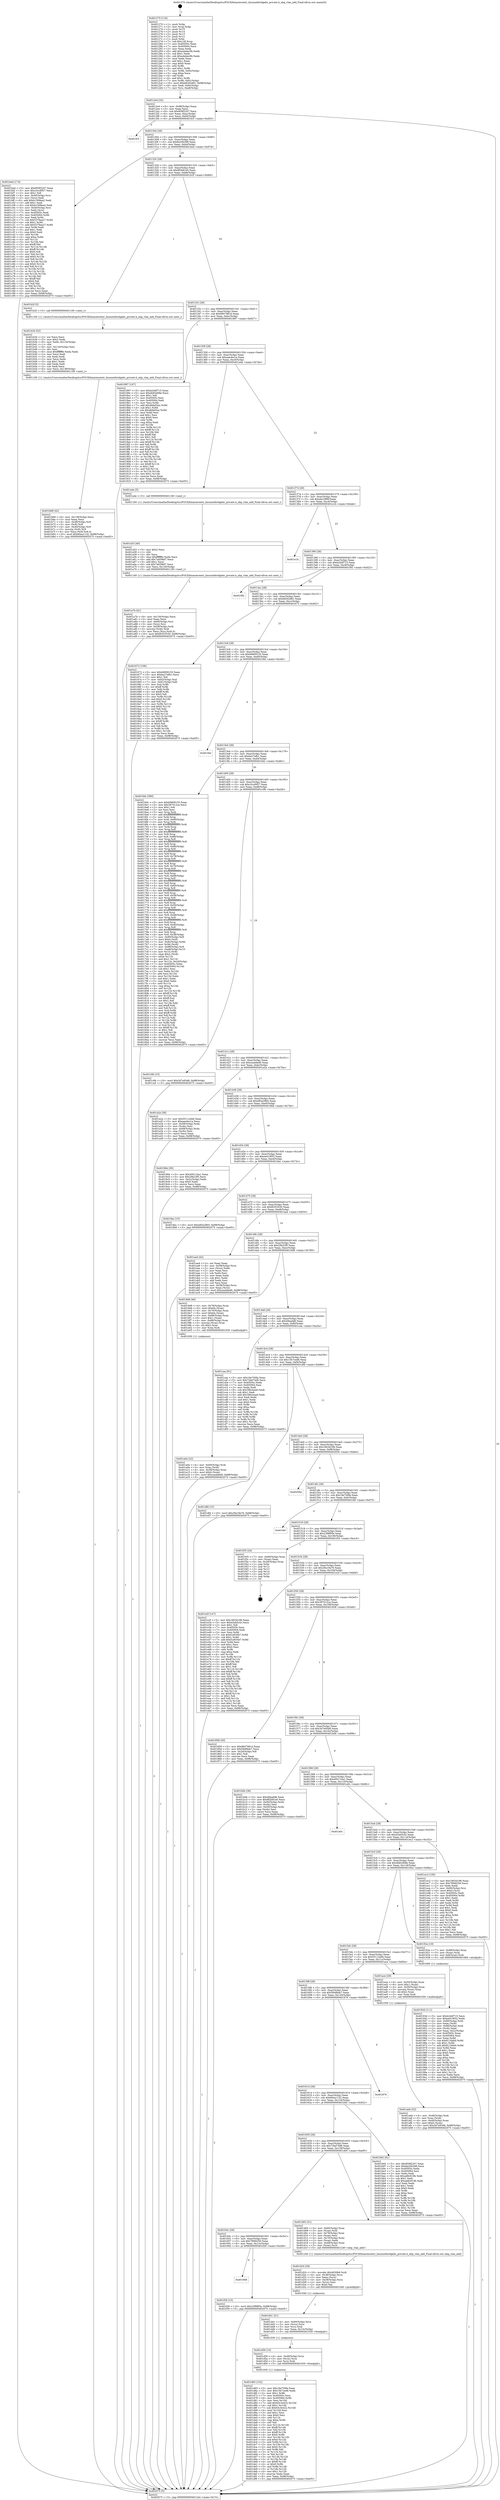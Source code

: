 digraph "0x401270" {
  label = "0x401270 (/mnt/c/Users/mathe/Desktop/tcc/POCII/binaries/extr_linuxnetbridgebr_private.h_nbp_vlan_add_Final-ollvm.out::main(0))"
  labelloc = "t"
  node[shape=record]

  Entry [label="",width=0.3,height=0.3,shape=circle,fillcolor=black,style=filled]
  "0x4012e4" [label="{
     0x4012e4 [32]\l
     | [instrs]\l
     &nbsp;&nbsp;0x4012e4 \<+6\>: mov -0x98(%rbp),%eax\l
     &nbsp;&nbsp;0x4012ea \<+2\>: mov %eax,%ecx\l
     &nbsp;&nbsp;0x4012ec \<+6\>: sub $0x859f2207,%ecx\l
     &nbsp;&nbsp;0x4012f2 \<+6\>: mov %eax,-0xac(%rbp)\l
     &nbsp;&nbsp;0x4012f8 \<+6\>: mov %ecx,-0xb0(%rbp)\l
     &nbsp;&nbsp;0x4012fe \<+6\>: je 0000000000401fc5 \<main+0xd55\>\l
  }"]
  "0x401fc5" [label="{
     0x401fc5\l
  }", style=dashed]
  "0x401304" [label="{
     0x401304 [28]\l
     | [instrs]\l
     &nbsp;&nbsp;0x401304 \<+5\>: jmp 0000000000401309 \<main+0x99\>\l
     &nbsp;&nbsp;0x401309 \<+6\>: mov -0xac(%rbp),%eax\l
     &nbsp;&nbsp;0x40130f \<+5\>: sub $0x8a20b398,%eax\l
     &nbsp;&nbsp;0x401314 \<+6\>: mov %eax,-0xb4(%rbp)\l
     &nbsp;&nbsp;0x40131a \<+6\>: je 0000000000401bed \<main+0x97d\>\l
  }"]
  Exit [label="",width=0.3,height=0.3,shape=circle,fillcolor=black,style=filled,peripheries=2]
  "0x401bed" [label="{
     0x401bed [174]\l
     | [instrs]\l
     &nbsp;&nbsp;0x401bed \<+5\>: mov $0x859f2207,%eax\l
     &nbsp;&nbsp;0x401bf2 \<+5\>: mov $0xc3cc6957,%ecx\l
     &nbsp;&nbsp;0x401bf7 \<+2\>: mov $0x1,%dl\l
     &nbsp;&nbsp;0x401bf9 \<+4\>: mov -0x40(%rbp),%rsi\l
     &nbsp;&nbsp;0x401bfd \<+2\>: mov (%rsi),%edi\l
     &nbsp;&nbsp;0x401bff \<+6\>: add $0xb1568ea2,%edi\l
     &nbsp;&nbsp;0x401c05 \<+3\>: add $0x1,%edi\l
     &nbsp;&nbsp;0x401c08 \<+6\>: sub $0xb1568ea2,%edi\l
     &nbsp;&nbsp;0x401c0e \<+4\>: mov -0x40(%rbp),%rsi\l
     &nbsp;&nbsp;0x401c12 \<+2\>: mov %edi,(%rsi)\l
     &nbsp;&nbsp;0x401c14 \<+7\>: mov 0x40505c,%edi\l
     &nbsp;&nbsp;0x401c1b \<+8\>: mov 0x405064,%r8d\l
     &nbsp;&nbsp;0x401c23 \<+3\>: mov %edi,%r9d\l
     &nbsp;&nbsp;0x401c26 \<+7\>: sub $0x5378aa27,%r9d\l
     &nbsp;&nbsp;0x401c2d \<+4\>: sub $0x1,%r9d\l
     &nbsp;&nbsp;0x401c31 \<+7\>: add $0x5378aa27,%r9d\l
     &nbsp;&nbsp;0x401c38 \<+4\>: imul %r9d,%edi\l
     &nbsp;&nbsp;0x401c3c \<+3\>: and $0x1,%edi\l
     &nbsp;&nbsp;0x401c3f \<+3\>: cmp $0x0,%edi\l
     &nbsp;&nbsp;0x401c42 \<+4\>: sete %r10b\l
     &nbsp;&nbsp;0x401c46 \<+4\>: cmp $0xa,%r8d\l
     &nbsp;&nbsp;0x401c4a \<+4\>: setl %r11b\l
     &nbsp;&nbsp;0x401c4e \<+3\>: mov %r10b,%bl\l
     &nbsp;&nbsp;0x401c51 \<+3\>: xor $0xff,%bl\l
     &nbsp;&nbsp;0x401c54 \<+3\>: mov %r11b,%r14b\l
     &nbsp;&nbsp;0x401c57 \<+4\>: xor $0xff,%r14b\l
     &nbsp;&nbsp;0x401c5b \<+3\>: xor $0x0,%dl\l
     &nbsp;&nbsp;0x401c5e \<+3\>: mov %bl,%r15b\l
     &nbsp;&nbsp;0x401c61 \<+4\>: and $0x0,%r15b\l
     &nbsp;&nbsp;0x401c65 \<+3\>: and %dl,%r10b\l
     &nbsp;&nbsp;0x401c68 \<+3\>: mov %r14b,%r12b\l
     &nbsp;&nbsp;0x401c6b \<+4\>: and $0x0,%r12b\l
     &nbsp;&nbsp;0x401c6f \<+3\>: and %dl,%r11b\l
     &nbsp;&nbsp;0x401c72 \<+3\>: or %r10b,%r15b\l
     &nbsp;&nbsp;0x401c75 \<+3\>: or %r11b,%r12b\l
     &nbsp;&nbsp;0x401c78 \<+3\>: xor %r12b,%r15b\l
     &nbsp;&nbsp;0x401c7b \<+3\>: or %r14b,%bl\l
     &nbsp;&nbsp;0x401c7e \<+3\>: xor $0xff,%bl\l
     &nbsp;&nbsp;0x401c81 \<+3\>: or $0x0,%dl\l
     &nbsp;&nbsp;0x401c84 \<+2\>: and %dl,%bl\l
     &nbsp;&nbsp;0x401c86 \<+3\>: or %bl,%r15b\l
     &nbsp;&nbsp;0x401c89 \<+4\>: test $0x1,%r15b\l
     &nbsp;&nbsp;0x401c8d \<+3\>: cmovne %ecx,%eax\l
     &nbsp;&nbsp;0x401c90 \<+6\>: mov %eax,-0x98(%rbp)\l
     &nbsp;&nbsp;0x401c96 \<+5\>: jmp 0000000000402075 \<main+0xe05\>\l
  }"]
  "0x401320" [label="{
     0x401320 [28]\l
     | [instrs]\l
     &nbsp;&nbsp;0x401320 \<+5\>: jmp 0000000000401325 \<main+0xb5\>\l
     &nbsp;&nbsp;0x401325 \<+6\>: mov -0xac(%rbp),%eax\l
     &nbsp;&nbsp;0x40132b \<+5\>: sub $0x8f2b81e0,%eax\l
     &nbsp;&nbsp;0x401330 \<+6\>: mov %eax,-0xb8(%rbp)\l
     &nbsp;&nbsp;0x401336 \<+6\>: je 0000000000401b2f \<main+0x8bf\>\l
  }"]
  "0x401668" [label="{
     0x401668\l
  }", style=dashed]
  "0x401b2f" [label="{
     0x401b2f [5]\l
     | [instrs]\l
     &nbsp;&nbsp;0x401b2f \<+5\>: call 0000000000401160 \<next_i\>\l
     | [calls]\l
     &nbsp;&nbsp;0x401160 \{1\} (/mnt/c/Users/mathe/Desktop/tcc/POCII/binaries/extr_linuxnetbridgebr_private.h_nbp_vlan_add_Final-ollvm.out::next_i)\l
  }"]
  "0x40133c" [label="{
     0x40133c [28]\l
     | [instrs]\l
     &nbsp;&nbsp;0x40133c \<+5\>: jmp 0000000000401341 \<main+0xd1\>\l
     &nbsp;&nbsp;0x401341 \<+6\>: mov -0xac(%rbp),%eax\l
     &nbsp;&nbsp;0x401347 \<+5\>: sub $0x9847981d,%eax\l
     &nbsp;&nbsp;0x40134c \<+6\>: mov %eax,-0xbc(%rbp)\l
     &nbsp;&nbsp;0x401352 \<+6\>: je 0000000000401897 \<main+0x627\>\l
  }"]
  "0x401f26" [label="{
     0x401f26 [15]\l
     | [instrs]\l
     &nbsp;&nbsp;0x401f26 \<+10\>: movl $0x23f9f95e,-0x98(%rbp)\l
     &nbsp;&nbsp;0x401f30 \<+5\>: jmp 0000000000402075 \<main+0xe05\>\l
  }"]
  "0x401897" [label="{
     0x401897 [147]\l
     | [instrs]\l
     &nbsp;&nbsp;0x401897 \<+5\>: mov $0xb2d4f715,%eax\l
     &nbsp;&nbsp;0x40189c \<+5\>: mov $0x4b82d08e,%ecx\l
     &nbsp;&nbsp;0x4018a1 \<+2\>: mov $0x1,%dl\l
     &nbsp;&nbsp;0x4018a3 \<+7\>: mov 0x40505c,%esi\l
     &nbsp;&nbsp;0x4018aa \<+7\>: mov 0x405064,%edi\l
     &nbsp;&nbsp;0x4018b1 \<+3\>: mov %esi,%r8d\l
     &nbsp;&nbsp;0x4018b4 \<+7\>: add $0x4bfa03ac,%r8d\l
     &nbsp;&nbsp;0x4018bb \<+4\>: sub $0x1,%r8d\l
     &nbsp;&nbsp;0x4018bf \<+7\>: sub $0x4bfa03ac,%r8d\l
     &nbsp;&nbsp;0x4018c6 \<+4\>: imul %r8d,%esi\l
     &nbsp;&nbsp;0x4018ca \<+3\>: and $0x1,%esi\l
     &nbsp;&nbsp;0x4018cd \<+3\>: cmp $0x0,%esi\l
     &nbsp;&nbsp;0x4018d0 \<+4\>: sete %r9b\l
     &nbsp;&nbsp;0x4018d4 \<+3\>: cmp $0xa,%edi\l
     &nbsp;&nbsp;0x4018d7 \<+4\>: setl %r10b\l
     &nbsp;&nbsp;0x4018db \<+3\>: mov %r9b,%r11b\l
     &nbsp;&nbsp;0x4018de \<+4\>: xor $0xff,%r11b\l
     &nbsp;&nbsp;0x4018e2 \<+3\>: mov %r10b,%bl\l
     &nbsp;&nbsp;0x4018e5 \<+3\>: xor $0xff,%bl\l
     &nbsp;&nbsp;0x4018e8 \<+3\>: xor $0x1,%dl\l
     &nbsp;&nbsp;0x4018eb \<+3\>: mov %r11b,%r14b\l
     &nbsp;&nbsp;0x4018ee \<+4\>: and $0xff,%r14b\l
     &nbsp;&nbsp;0x4018f2 \<+3\>: and %dl,%r9b\l
     &nbsp;&nbsp;0x4018f5 \<+3\>: mov %bl,%r15b\l
     &nbsp;&nbsp;0x4018f8 \<+4\>: and $0xff,%r15b\l
     &nbsp;&nbsp;0x4018fc \<+3\>: and %dl,%r10b\l
     &nbsp;&nbsp;0x4018ff \<+3\>: or %r9b,%r14b\l
     &nbsp;&nbsp;0x401902 \<+3\>: or %r10b,%r15b\l
     &nbsp;&nbsp;0x401905 \<+3\>: xor %r15b,%r14b\l
     &nbsp;&nbsp;0x401908 \<+3\>: or %bl,%r11b\l
     &nbsp;&nbsp;0x40190b \<+4\>: xor $0xff,%r11b\l
     &nbsp;&nbsp;0x40190f \<+3\>: or $0x1,%dl\l
     &nbsp;&nbsp;0x401912 \<+3\>: and %dl,%r11b\l
     &nbsp;&nbsp;0x401915 \<+3\>: or %r11b,%r14b\l
     &nbsp;&nbsp;0x401918 \<+4\>: test $0x1,%r14b\l
     &nbsp;&nbsp;0x40191c \<+3\>: cmovne %ecx,%eax\l
     &nbsp;&nbsp;0x40191f \<+6\>: mov %eax,-0x98(%rbp)\l
     &nbsp;&nbsp;0x401925 \<+5\>: jmp 0000000000402075 \<main+0xe05\>\l
  }"]
  "0x401358" [label="{
     0x401358 [28]\l
     | [instrs]\l
     &nbsp;&nbsp;0x401358 \<+5\>: jmp 000000000040135d \<main+0xed\>\l
     &nbsp;&nbsp;0x40135d \<+6\>: mov -0xac(%rbp),%eax\l
     &nbsp;&nbsp;0x401363 \<+5\>: sub $0xaae4ec1a,%eax\l
     &nbsp;&nbsp;0x401368 \<+6\>: mov %eax,-0xc0(%rbp)\l
     &nbsp;&nbsp;0x40136e \<+6\>: je 0000000000401a4e \<main+0x7de\>\l
  }"]
  "0x401d65" [label="{
     0x401d65 [152]\l
     | [instrs]\l
     &nbsp;&nbsp;0x401d65 \<+5\>: mov $0x19e700fa,%eax\l
     &nbsp;&nbsp;0x401d6a \<+5\>: mov $0x15b7ced6,%edx\l
     &nbsp;&nbsp;0x401d6f \<+3\>: mov $0x1,%r8b\l
     &nbsp;&nbsp;0x401d72 \<+7\>: mov 0x40505c,%esi\l
     &nbsp;&nbsp;0x401d79 \<+8\>: mov 0x405064,%r9d\l
     &nbsp;&nbsp;0x401d81 \<+3\>: mov %esi,%r10d\l
     &nbsp;&nbsp;0x401d84 \<+7\>: add $0x63c3e422,%r10d\l
     &nbsp;&nbsp;0x401d8b \<+4\>: sub $0x1,%r10d\l
     &nbsp;&nbsp;0x401d8f \<+7\>: sub $0x63c3e422,%r10d\l
     &nbsp;&nbsp;0x401d96 \<+4\>: imul %r10d,%esi\l
     &nbsp;&nbsp;0x401d9a \<+3\>: and $0x1,%esi\l
     &nbsp;&nbsp;0x401d9d \<+3\>: cmp $0x0,%esi\l
     &nbsp;&nbsp;0x401da0 \<+4\>: sete %r11b\l
     &nbsp;&nbsp;0x401da4 \<+4\>: cmp $0xa,%r9d\l
     &nbsp;&nbsp;0x401da8 \<+3\>: setl %bl\l
     &nbsp;&nbsp;0x401dab \<+3\>: mov %r11b,%r14b\l
     &nbsp;&nbsp;0x401dae \<+4\>: xor $0xff,%r14b\l
     &nbsp;&nbsp;0x401db2 \<+3\>: mov %bl,%r15b\l
     &nbsp;&nbsp;0x401db5 \<+4\>: xor $0xff,%r15b\l
     &nbsp;&nbsp;0x401db9 \<+4\>: xor $0x0,%r8b\l
     &nbsp;&nbsp;0x401dbd \<+3\>: mov %r14b,%r12b\l
     &nbsp;&nbsp;0x401dc0 \<+4\>: and $0x0,%r12b\l
     &nbsp;&nbsp;0x401dc4 \<+3\>: and %r8b,%r11b\l
     &nbsp;&nbsp;0x401dc7 \<+3\>: mov %r15b,%r13b\l
     &nbsp;&nbsp;0x401dca \<+4\>: and $0x0,%r13b\l
     &nbsp;&nbsp;0x401dce \<+3\>: and %r8b,%bl\l
     &nbsp;&nbsp;0x401dd1 \<+3\>: or %r11b,%r12b\l
     &nbsp;&nbsp;0x401dd4 \<+3\>: or %bl,%r13b\l
     &nbsp;&nbsp;0x401dd7 \<+3\>: xor %r13b,%r12b\l
     &nbsp;&nbsp;0x401dda \<+3\>: or %r15b,%r14b\l
     &nbsp;&nbsp;0x401ddd \<+4\>: xor $0xff,%r14b\l
     &nbsp;&nbsp;0x401de1 \<+4\>: or $0x0,%r8b\l
     &nbsp;&nbsp;0x401de5 \<+3\>: and %r8b,%r14b\l
     &nbsp;&nbsp;0x401de8 \<+3\>: or %r14b,%r12b\l
     &nbsp;&nbsp;0x401deb \<+4\>: test $0x1,%r12b\l
     &nbsp;&nbsp;0x401def \<+3\>: cmovne %edx,%eax\l
     &nbsp;&nbsp;0x401df2 \<+6\>: mov %eax,-0x98(%rbp)\l
     &nbsp;&nbsp;0x401df8 \<+5\>: jmp 0000000000402075 \<main+0xe05\>\l
  }"]
  "0x401a4e" [label="{
     0x401a4e [5]\l
     | [instrs]\l
     &nbsp;&nbsp;0x401a4e \<+5\>: call 0000000000401160 \<next_i\>\l
     | [calls]\l
     &nbsp;&nbsp;0x401160 \{1\} (/mnt/c/Users/mathe/Desktop/tcc/POCII/binaries/extr_linuxnetbridgebr_private.h_nbp_vlan_add_Final-ollvm.out::next_i)\l
  }"]
  "0x401374" [label="{
     0x401374 [28]\l
     | [instrs]\l
     &nbsp;&nbsp;0x401374 \<+5\>: jmp 0000000000401379 \<main+0x109\>\l
     &nbsp;&nbsp;0x401379 \<+6\>: mov -0xac(%rbp),%eax\l
     &nbsp;&nbsp;0x40137f \<+5\>: sub $0xabc29f6f,%eax\l
     &nbsp;&nbsp;0x401384 \<+6\>: mov %eax,-0xc4(%rbp)\l
     &nbsp;&nbsp;0x40138a \<+6\>: je 0000000000401e1b \<main+0xbab\>\l
  }"]
  "0x401d56" [label="{
     0x401d56 [15]\l
     | [instrs]\l
     &nbsp;&nbsp;0x401d56 \<+4\>: mov -0x48(%rbp),%rcx\l
     &nbsp;&nbsp;0x401d5a \<+3\>: mov (%rcx),%rcx\l
     &nbsp;&nbsp;0x401d5d \<+3\>: mov %rcx,%rdi\l
     &nbsp;&nbsp;0x401d60 \<+5\>: call 0000000000401030 \<free@plt\>\l
     | [calls]\l
     &nbsp;&nbsp;0x401030 \{1\} (unknown)\l
  }"]
  "0x401e1b" [label="{
     0x401e1b\l
  }", style=dashed]
  "0x401390" [label="{
     0x401390 [28]\l
     | [instrs]\l
     &nbsp;&nbsp;0x401390 \<+5\>: jmp 0000000000401395 \<main+0x125\>\l
     &nbsp;&nbsp;0x401395 \<+6\>: mov -0xac(%rbp),%eax\l
     &nbsp;&nbsp;0x40139b \<+5\>: sub $0xb2d4f715,%eax\l
     &nbsp;&nbsp;0x4013a0 \<+6\>: mov %eax,-0xc8(%rbp)\l
     &nbsp;&nbsp;0x4013a6 \<+6\>: je 0000000000401f92 \<main+0xd22\>\l
  }"]
  "0x401d41" [label="{
     0x401d41 [21]\l
     | [instrs]\l
     &nbsp;&nbsp;0x401d41 \<+4\>: mov -0x60(%rbp),%rcx\l
     &nbsp;&nbsp;0x401d45 \<+3\>: mov (%rcx),%rcx\l
     &nbsp;&nbsp;0x401d48 \<+3\>: mov %rcx,%rdi\l
     &nbsp;&nbsp;0x401d4b \<+6\>: mov %eax,-0x13c(%rbp)\l
     &nbsp;&nbsp;0x401d51 \<+5\>: call 0000000000401030 \<free@plt\>\l
     | [calls]\l
     &nbsp;&nbsp;0x401030 \{1\} (unknown)\l
  }"]
  "0x401f92" [label="{
     0x401f92\l
  }", style=dashed]
  "0x4013ac" [label="{
     0x4013ac [28]\l
     | [instrs]\l
     &nbsp;&nbsp;0x4013ac \<+5\>: jmp 00000000004013b1 \<main+0x141\>\l
     &nbsp;&nbsp;0x4013b1 \<+6\>: mov -0xac(%rbp),%eax\l
     &nbsp;&nbsp;0x4013b7 \<+5\>: sub $0xb8292d81,%eax\l
     &nbsp;&nbsp;0x4013bc \<+6\>: mov %eax,-0xcc(%rbp)\l
     &nbsp;&nbsp;0x4013c2 \<+6\>: je 0000000000401672 \<main+0x402\>\l
  }"]
  "0x401d24" [label="{
     0x401d24 [29]\l
     | [instrs]\l
     &nbsp;&nbsp;0x401d24 \<+10\>: movabs $0x4030b6,%rdi\l
     &nbsp;&nbsp;0x401d2e \<+4\>: mov -0x38(%rbp),%rcx\l
     &nbsp;&nbsp;0x401d32 \<+2\>: mov %eax,(%rcx)\l
     &nbsp;&nbsp;0x401d34 \<+4\>: mov -0x38(%rbp),%rcx\l
     &nbsp;&nbsp;0x401d38 \<+2\>: mov (%rcx),%esi\l
     &nbsp;&nbsp;0x401d3a \<+2\>: mov $0x0,%al\l
     &nbsp;&nbsp;0x401d3c \<+5\>: call 0000000000401040 \<printf@plt\>\l
     | [calls]\l
     &nbsp;&nbsp;0x401040 \{1\} (unknown)\l
  }"]
  "0x401672" [label="{
     0x401672 [106]\l
     | [instrs]\l
     &nbsp;&nbsp;0x401672 \<+5\>: mov $0xb9909155,%eax\l
     &nbsp;&nbsp;0x401677 \<+5\>: mov $0xba27efb1,%ecx\l
     &nbsp;&nbsp;0x40167c \<+2\>: mov $0x1,%dl\l
     &nbsp;&nbsp;0x40167e \<+7\>: mov -0x92(%rbp),%sil\l
     &nbsp;&nbsp;0x401685 \<+7\>: mov -0x91(%rbp),%dil\l
     &nbsp;&nbsp;0x40168c \<+3\>: mov %sil,%r8b\l
     &nbsp;&nbsp;0x40168f \<+4\>: xor $0xff,%r8b\l
     &nbsp;&nbsp;0x401693 \<+3\>: mov %dil,%r9b\l
     &nbsp;&nbsp;0x401696 \<+4\>: xor $0xff,%r9b\l
     &nbsp;&nbsp;0x40169a \<+3\>: xor $0x0,%dl\l
     &nbsp;&nbsp;0x40169d \<+3\>: mov %r8b,%r10b\l
     &nbsp;&nbsp;0x4016a0 \<+4\>: and $0x0,%r10b\l
     &nbsp;&nbsp;0x4016a4 \<+3\>: and %dl,%sil\l
     &nbsp;&nbsp;0x4016a7 \<+3\>: mov %r9b,%r11b\l
     &nbsp;&nbsp;0x4016aa \<+4\>: and $0x0,%r11b\l
     &nbsp;&nbsp;0x4016ae \<+3\>: and %dl,%dil\l
     &nbsp;&nbsp;0x4016b1 \<+3\>: or %sil,%r10b\l
     &nbsp;&nbsp;0x4016b4 \<+3\>: or %dil,%r11b\l
     &nbsp;&nbsp;0x4016b7 \<+3\>: xor %r11b,%r10b\l
     &nbsp;&nbsp;0x4016ba \<+3\>: or %r9b,%r8b\l
     &nbsp;&nbsp;0x4016bd \<+4\>: xor $0xff,%r8b\l
     &nbsp;&nbsp;0x4016c1 \<+3\>: or $0x0,%dl\l
     &nbsp;&nbsp;0x4016c4 \<+3\>: and %dl,%r8b\l
     &nbsp;&nbsp;0x4016c7 \<+3\>: or %r8b,%r10b\l
     &nbsp;&nbsp;0x4016ca \<+4\>: test $0x1,%r10b\l
     &nbsp;&nbsp;0x4016ce \<+3\>: cmovne %ecx,%eax\l
     &nbsp;&nbsp;0x4016d1 \<+6\>: mov %eax,-0x98(%rbp)\l
     &nbsp;&nbsp;0x4016d7 \<+5\>: jmp 0000000000402075 \<main+0xe05\>\l
  }"]
  "0x4013c8" [label="{
     0x4013c8 [28]\l
     | [instrs]\l
     &nbsp;&nbsp;0x4013c8 \<+5\>: jmp 00000000004013cd \<main+0x15d\>\l
     &nbsp;&nbsp;0x4013cd \<+6\>: mov -0xac(%rbp),%eax\l
     &nbsp;&nbsp;0x4013d3 \<+5\>: sub $0xb9909155,%eax\l
     &nbsp;&nbsp;0x4013d8 \<+6\>: mov %eax,-0xd0(%rbp)\l
     &nbsp;&nbsp;0x4013de \<+6\>: je 0000000000401f4d \<main+0xcdd\>\l
  }"]
  "0x402075" [label="{
     0x402075 [5]\l
     | [instrs]\l
     &nbsp;&nbsp;0x402075 \<+5\>: jmp 00000000004012e4 \<main+0x74\>\l
  }"]
  "0x401270" [label="{
     0x401270 [116]\l
     | [instrs]\l
     &nbsp;&nbsp;0x401270 \<+1\>: push %rbp\l
     &nbsp;&nbsp;0x401271 \<+3\>: mov %rsp,%rbp\l
     &nbsp;&nbsp;0x401274 \<+2\>: push %r15\l
     &nbsp;&nbsp;0x401276 \<+2\>: push %r14\l
     &nbsp;&nbsp;0x401278 \<+2\>: push %r13\l
     &nbsp;&nbsp;0x40127a \<+2\>: push %r12\l
     &nbsp;&nbsp;0x40127c \<+1\>: push %rbx\l
     &nbsp;&nbsp;0x40127d \<+7\>: sub $0x128,%rsp\l
     &nbsp;&nbsp;0x401284 \<+7\>: mov 0x40505c,%eax\l
     &nbsp;&nbsp;0x40128b \<+7\>: mov 0x405064,%ecx\l
     &nbsp;&nbsp;0x401292 \<+2\>: mov %eax,%edx\l
     &nbsp;&nbsp;0x401294 \<+6\>: add $0xa4ebec9b,%edx\l
     &nbsp;&nbsp;0x40129a \<+3\>: sub $0x1,%edx\l
     &nbsp;&nbsp;0x40129d \<+6\>: sub $0xa4ebec9b,%edx\l
     &nbsp;&nbsp;0x4012a3 \<+3\>: imul %edx,%eax\l
     &nbsp;&nbsp;0x4012a6 \<+3\>: and $0x1,%eax\l
     &nbsp;&nbsp;0x4012a9 \<+3\>: cmp $0x0,%eax\l
     &nbsp;&nbsp;0x4012ac \<+4\>: sete %r8b\l
     &nbsp;&nbsp;0x4012b0 \<+4\>: and $0x1,%r8b\l
     &nbsp;&nbsp;0x4012b4 \<+7\>: mov %r8b,-0x92(%rbp)\l
     &nbsp;&nbsp;0x4012bb \<+3\>: cmp $0xa,%ecx\l
     &nbsp;&nbsp;0x4012be \<+4\>: setl %r8b\l
     &nbsp;&nbsp;0x4012c2 \<+4\>: and $0x1,%r8b\l
     &nbsp;&nbsp;0x4012c6 \<+7\>: mov %r8b,-0x91(%rbp)\l
     &nbsp;&nbsp;0x4012cd \<+10\>: movl $0xb8292d81,-0x98(%rbp)\l
     &nbsp;&nbsp;0x4012d7 \<+6\>: mov %edi,-0x9c(%rbp)\l
     &nbsp;&nbsp;0x4012dd \<+7\>: mov %rsi,-0xa8(%rbp)\l
  }"]
  "0x40164c" [label="{
     0x40164c [28]\l
     | [instrs]\l
     &nbsp;&nbsp;0x40164c \<+5\>: jmp 0000000000401651 \<main+0x3e1\>\l
     &nbsp;&nbsp;0x401651 \<+6\>: mov -0xac(%rbp),%eax\l
     &nbsp;&nbsp;0x401657 \<+5\>: sub $0x7f066250,%eax\l
     &nbsp;&nbsp;0x40165c \<+6\>: mov %eax,-0x12c(%rbp)\l
     &nbsp;&nbsp;0x401662 \<+6\>: je 0000000000401f26 \<main+0xcb6\>\l
  }"]
  "0x401f4d" [label="{
     0x401f4d\l
  }", style=dashed]
  "0x4013e4" [label="{
     0x4013e4 [28]\l
     | [instrs]\l
     &nbsp;&nbsp;0x4013e4 \<+5\>: jmp 00000000004013e9 \<main+0x179\>\l
     &nbsp;&nbsp;0x4013e9 \<+6\>: mov -0xac(%rbp),%eax\l
     &nbsp;&nbsp;0x4013ef \<+5\>: sub $0xba27efb1,%eax\l
     &nbsp;&nbsp;0x4013f4 \<+6\>: mov %eax,-0xd4(%rbp)\l
     &nbsp;&nbsp;0x4013fa \<+6\>: je 00000000004016dc \<main+0x46c\>\l
  }"]
  "0x401d05" [label="{
     0x401d05 [31]\l
     | [instrs]\l
     &nbsp;&nbsp;0x401d05 \<+4\>: mov -0x60(%rbp),%rax\l
     &nbsp;&nbsp;0x401d09 \<+3\>: mov (%rax),%rdi\l
     &nbsp;&nbsp;0x401d0c \<+4\>: mov -0x78(%rbp),%rax\l
     &nbsp;&nbsp;0x401d10 \<+2\>: mov (%rax),%esi\l
     &nbsp;&nbsp;0x401d12 \<+4\>: mov -0x70(%rbp),%rax\l
     &nbsp;&nbsp;0x401d16 \<+2\>: mov (%rax),%edx\l
     &nbsp;&nbsp;0x401d18 \<+4\>: mov -0x48(%rbp),%rax\l
     &nbsp;&nbsp;0x401d1c \<+3\>: mov (%rax),%rcx\l
     &nbsp;&nbsp;0x401d1f \<+5\>: call 0000000000401240 \<nbp_vlan_add\>\l
     | [calls]\l
     &nbsp;&nbsp;0x401240 \{1\} (/mnt/c/Users/mathe/Desktop/tcc/POCII/binaries/extr_linuxnetbridgebr_private.h_nbp_vlan_add_Final-ollvm.out::nbp_vlan_add)\l
  }"]
  "0x4016dc" [label="{
     0x4016dc [380]\l
     | [instrs]\l
     &nbsp;&nbsp;0x4016dc \<+5\>: mov $0xb9909155,%eax\l
     &nbsp;&nbsp;0x4016e1 \<+5\>: mov $0x387012ca,%ecx\l
     &nbsp;&nbsp;0x4016e6 \<+2\>: mov $0x1,%dl\l
     &nbsp;&nbsp;0x4016e8 \<+2\>: xor %esi,%esi\l
     &nbsp;&nbsp;0x4016ea \<+3\>: mov %rsp,%rdi\l
     &nbsp;&nbsp;0x4016ed \<+4\>: add $0xfffffffffffffff0,%rdi\l
     &nbsp;&nbsp;0x4016f1 \<+3\>: mov %rdi,%rsp\l
     &nbsp;&nbsp;0x4016f4 \<+7\>: mov %rdi,-0x90(%rbp)\l
     &nbsp;&nbsp;0x4016fb \<+3\>: mov %rsp,%rdi\l
     &nbsp;&nbsp;0x4016fe \<+4\>: add $0xfffffffffffffff0,%rdi\l
     &nbsp;&nbsp;0x401702 \<+3\>: mov %rdi,%rsp\l
     &nbsp;&nbsp;0x401705 \<+3\>: mov %rsp,%r8\l
     &nbsp;&nbsp;0x401708 \<+4\>: add $0xfffffffffffffff0,%r8\l
     &nbsp;&nbsp;0x40170c \<+3\>: mov %r8,%rsp\l
     &nbsp;&nbsp;0x40170f \<+7\>: mov %r8,-0x88(%rbp)\l
     &nbsp;&nbsp;0x401716 \<+3\>: mov %rsp,%r8\l
     &nbsp;&nbsp;0x401719 \<+4\>: add $0xfffffffffffffff0,%r8\l
     &nbsp;&nbsp;0x40171d \<+3\>: mov %r8,%rsp\l
     &nbsp;&nbsp;0x401720 \<+4\>: mov %r8,-0x80(%rbp)\l
     &nbsp;&nbsp;0x401724 \<+3\>: mov %rsp,%r8\l
     &nbsp;&nbsp;0x401727 \<+4\>: add $0xfffffffffffffff0,%r8\l
     &nbsp;&nbsp;0x40172b \<+3\>: mov %r8,%rsp\l
     &nbsp;&nbsp;0x40172e \<+4\>: mov %r8,-0x78(%rbp)\l
     &nbsp;&nbsp;0x401732 \<+3\>: mov %rsp,%r8\l
     &nbsp;&nbsp;0x401735 \<+4\>: add $0xfffffffffffffff0,%r8\l
     &nbsp;&nbsp;0x401739 \<+3\>: mov %r8,%rsp\l
     &nbsp;&nbsp;0x40173c \<+4\>: mov %r8,-0x70(%rbp)\l
     &nbsp;&nbsp;0x401740 \<+3\>: mov %rsp,%r8\l
     &nbsp;&nbsp;0x401743 \<+4\>: add $0xfffffffffffffff0,%r8\l
     &nbsp;&nbsp;0x401747 \<+3\>: mov %r8,%rsp\l
     &nbsp;&nbsp;0x40174a \<+4\>: mov %r8,-0x68(%rbp)\l
     &nbsp;&nbsp;0x40174e \<+3\>: mov %rsp,%r8\l
     &nbsp;&nbsp;0x401751 \<+4\>: add $0xfffffffffffffff0,%r8\l
     &nbsp;&nbsp;0x401755 \<+3\>: mov %r8,%rsp\l
     &nbsp;&nbsp;0x401758 \<+4\>: mov %r8,-0x60(%rbp)\l
     &nbsp;&nbsp;0x40175c \<+3\>: mov %rsp,%r8\l
     &nbsp;&nbsp;0x40175f \<+4\>: add $0xfffffffffffffff0,%r8\l
     &nbsp;&nbsp;0x401763 \<+3\>: mov %r8,%rsp\l
     &nbsp;&nbsp;0x401766 \<+4\>: mov %r8,-0x58(%rbp)\l
     &nbsp;&nbsp;0x40176a \<+3\>: mov %rsp,%r8\l
     &nbsp;&nbsp;0x40176d \<+4\>: add $0xfffffffffffffff0,%r8\l
     &nbsp;&nbsp;0x401771 \<+3\>: mov %r8,%rsp\l
     &nbsp;&nbsp;0x401774 \<+4\>: mov %r8,-0x50(%rbp)\l
     &nbsp;&nbsp;0x401778 \<+3\>: mov %rsp,%r8\l
     &nbsp;&nbsp;0x40177b \<+4\>: add $0xfffffffffffffff0,%r8\l
     &nbsp;&nbsp;0x40177f \<+3\>: mov %r8,%rsp\l
     &nbsp;&nbsp;0x401782 \<+4\>: mov %r8,-0x48(%rbp)\l
     &nbsp;&nbsp;0x401786 \<+3\>: mov %rsp,%r8\l
     &nbsp;&nbsp;0x401789 \<+4\>: add $0xfffffffffffffff0,%r8\l
     &nbsp;&nbsp;0x40178d \<+3\>: mov %r8,%rsp\l
     &nbsp;&nbsp;0x401790 \<+4\>: mov %r8,-0x40(%rbp)\l
     &nbsp;&nbsp;0x401794 \<+3\>: mov %rsp,%r8\l
     &nbsp;&nbsp;0x401797 \<+4\>: add $0xfffffffffffffff0,%r8\l
     &nbsp;&nbsp;0x40179b \<+3\>: mov %r8,%rsp\l
     &nbsp;&nbsp;0x40179e \<+4\>: mov %r8,-0x38(%rbp)\l
     &nbsp;&nbsp;0x4017a2 \<+7\>: mov -0x90(%rbp),%r8\l
     &nbsp;&nbsp;0x4017a9 \<+7\>: movl $0x0,(%r8)\l
     &nbsp;&nbsp;0x4017b0 \<+7\>: mov -0x9c(%rbp),%r9d\l
     &nbsp;&nbsp;0x4017b7 \<+3\>: mov %r9d,(%rdi)\l
     &nbsp;&nbsp;0x4017ba \<+7\>: mov -0x88(%rbp),%r8\l
     &nbsp;&nbsp;0x4017c1 \<+7\>: mov -0xa8(%rbp),%r10\l
     &nbsp;&nbsp;0x4017c8 \<+3\>: mov %r10,(%r8)\l
     &nbsp;&nbsp;0x4017cb \<+3\>: cmpl $0x2,(%rdi)\l
     &nbsp;&nbsp;0x4017ce \<+4\>: setne %r11b\l
     &nbsp;&nbsp;0x4017d2 \<+4\>: and $0x1,%r11b\l
     &nbsp;&nbsp;0x4017d6 \<+4\>: mov %r11b,-0x2d(%rbp)\l
     &nbsp;&nbsp;0x4017da \<+7\>: mov 0x40505c,%ebx\l
     &nbsp;&nbsp;0x4017e1 \<+8\>: mov 0x405064,%r14d\l
     &nbsp;&nbsp;0x4017e9 \<+3\>: sub $0x1,%esi\l
     &nbsp;&nbsp;0x4017ec \<+3\>: mov %ebx,%r15d\l
     &nbsp;&nbsp;0x4017ef \<+3\>: add %esi,%r15d\l
     &nbsp;&nbsp;0x4017f2 \<+4\>: imul %r15d,%ebx\l
     &nbsp;&nbsp;0x4017f6 \<+3\>: and $0x1,%ebx\l
     &nbsp;&nbsp;0x4017f9 \<+3\>: cmp $0x0,%ebx\l
     &nbsp;&nbsp;0x4017fc \<+4\>: sete %r11b\l
     &nbsp;&nbsp;0x401800 \<+4\>: cmp $0xa,%r14d\l
     &nbsp;&nbsp;0x401804 \<+4\>: setl %r12b\l
     &nbsp;&nbsp;0x401808 \<+3\>: mov %r11b,%r13b\l
     &nbsp;&nbsp;0x40180b \<+4\>: xor $0xff,%r13b\l
     &nbsp;&nbsp;0x40180f \<+3\>: mov %r12b,%sil\l
     &nbsp;&nbsp;0x401812 \<+4\>: xor $0xff,%sil\l
     &nbsp;&nbsp;0x401816 \<+3\>: xor $0x1,%dl\l
     &nbsp;&nbsp;0x401819 \<+3\>: mov %r13b,%dil\l
     &nbsp;&nbsp;0x40181c \<+4\>: and $0xff,%dil\l
     &nbsp;&nbsp;0x401820 \<+3\>: and %dl,%r11b\l
     &nbsp;&nbsp;0x401823 \<+3\>: mov %sil,%r8b\l
     &nbsp;&nbsp;0x401826 \<+4\>: and $0xff,%r8b\l
     &nbsp;&nbsp;0x40182a \<+3\>: and %dl,%r12b\l
     &nbsp;&nbsp;0x40182d \<+3\>: or %r11b,%dil\l
     &nbsp;&nbsp;0x401830 \<+3\>: or %r12b,%r8b\l
     &nbsp;&nbsp;0x401833 \<+3\>: xor %r8b,%dil\l
     &nbsp;&nbsp;0x401836 \<+3\>: or %sil,%r13b\l
     &nbsp;&nbsp;0x401839 \<+4\>: xor $0xff,%r13b\l
     &nbsp;&nbsp;0x40183d \<+3\>: or $0x1,%dl\l
     &nbsp;&nbsp;0x401840 \<+3\>: and %dl,%r13b\l
     &nbsp;&nbsp;0x401843 \<+3\>: or %r13b,%dil\l
     &nbsp;&nbsp;0x401846 \<+4\>: test $0x1,%dil\l
     &nbsp;&nbsp;0x40184a \<+3\>: cmovne %ecx,%eax\l
     &nbsp;&nbsp;0x40184d \<+6\>: mov %eax,-0x98(%rbp)\l
     &nbsp;&nbsp;0x401853 \<+5\>: jmp 0000000000402075 \<main+0xe05\>\l
  }"]
  "0x401400" [label="{
     0x401400 [28]\l
     | [instrs]\l
     &nbsp;&nbsp;0x401400 \<+5\>: jmp 0000000000401405 \<main+0x195\>\l
     &nbsp;&nbsp;0x401405 \<+6\>: mov -0xac(%rbp),%eax\l
     &nbsp;&nbsp;0x40140b \<+5\>: sub $0xc3cc6957,%eax\l
     &nbsp;&nbsp;0x401410 \<+6\>: mov %eax,-0xd8(%rbp)\l
     &nbsp;&nbsp;0x401416 \<+6\>: je 0000000000401c9b \<main+0xa2b\>\l
  }"]
  "0x401630" [label="{
     0x401630 [28]\l
     | [instrs]\l
     &nbsp;&nbsp;0x401630 \<+5\>: jmp 0000000000401635 \<main+0x3c5\>\l
     &nbsp;&nbsp;0x401635 \<+6\>: mov -0xac(%rbp),%eax\l
     &nbsp;&nbsp;0x40163b \<+5\>: sub $0x72bd74d6,%eax\l
     &nbsp;&nbsp;0x401640 \<+6\>: mov %eax,-0x128(%rbp)\l
     &nbsp;&nbsp;0x401646 \<+6\>: je 0000000000401d05 \<main+0xa95\>\l
  }"]
  "0x401b92" [label="{
     0x401b92 [91]\l
     | [instrs]\l
     &nbsp;&nbsp;0x401b92 \<+5\>: mov $0x859f2207,%eax\l
     &nbsp;&nbsp;0x401b97 \<+5\>: mov $0x8a20b398,%ecx\l
     &nbsp;&nbsp;0x401b9c \<+7\>: mov 0x40505c,%edx\l
     &nbsp;&nbsp;0x401ba3 \<+7\>: mov 0x405064,%esi\l
     &nbsp;&nbsp;0x401baa \<+2\>: mov %edx,%edi\l
     &nbsp;&nbsp;0x401bac \<+6\>: sub $0xad8c619b,%edi\l
     &nbsp;&nbsp;0x401bb2 \<+3\>: sub $0x1,%edi\l
     &nbsp;&nbsp;0x401bb5 \<+6\>: add $0xad8c619b,%edi\l
     &nbsp;&nbsp;0x401bbb \<+3\>: imul %edi,%edx\l
     &nbsp;&nbsp;0x401bbe \<+3\>: and $0x1,%edx\l
     &nbsp;&nbsp;0x401bc1 \<+3\>: cmp $0x0,%edx\l
     &nbsp;&nbsp;0x401bc4 \<+4\>: sete %r8b\l
     &nbsp;&nbsp;0x401bc8 \<+3\>: cmp $0xa,%esi\l
     &nbsp;&nbsp;0x401bcb \<+4\>: setl %r9b\l
     &nbsp;&nbsp;0x401bcf \<+3\>: mov %r8b,%r10b\l
     &nbsp;&nbsp;0x401bd2 \<+3\>: and %r9b,%r10b\l
     &nbsp;&nbsp;0x401bd5 \<+3\>: xor %r9b,%r8b\l
     &nbsp;&nbsp;0x401bd8 \<+3\>: or %r8b,%r10b\l
     &nbsp;&nbsp;0x401bdb \<+4\>: test $0x1,%r10b\l
     &nbsp;&nbsp;0x401bdf \<+3\>: cmovne %ecx,%eax\l
     &nbsp;&nbsp;0x401be2 \<+6\>: mov %eax,-0x98(%rbp)\l
     &nbsp;&nbsp;0x401be8 \<+5\>: jmp 0000000000402075 \<main+0xe05\>\l
  }"]
  "0x401c9b" [label="{
     0x401c9b [15]\l
     | [instrs]\l
     &nbsp;&nbsp;0x401c9b \<+10\>: movl $0x3d7e93d6,-0x98(%rbp)\l
     &nbsp;&nbsp;0x401ca5 \<+5\>: jmp 0000000000402075 \<main+0xe05\>\l
  }"]
  "0x40141c" [label="{
     0x40141c [28]\l
     | [instrs]\l
     &nbsp;&nbsp;0x40141c \<+5\>: jmp 0000000000401421 \<main+0x1b1\>\l
     &nbsp;&nbsp;0x401421 \<+6\>: mov -0xac(%rbp),%eax\l
     &nbsp;&nbsp;0x401427 \<+5\>: sub $0xcea4ded0,%eax\l
     &nbsp;&nbsp;0x40142c \<+6\>: mov %eax,-0xdc(%rbp)\l
     &nbsp;&nbsp;0x401432 \<+6\>: je 0000000000401a2a \<main+0x7ba\>\l
  }"]
  "0x401614" [label="{
     0x401614 [28]\l
     | [instrs]\l
     &nbsp;&nbsp;0x401614 \<+5\>: jmp 0000000000401619 \<main+0x3a9\>\l
     &nbsp;&nbsp;0x401619 \<+6\>: mov -0xac(%rbp),%eax\l
     &nbsp;&nbsp;0x40161f \<+5\>: sub $0x60ea1132,%eax\l
     &nbsp;&nbsp;0x401624 \<+6\>: mov %eax,-0x124(%rbp)\l
     &nbsp;&nbsp;0x40162a \<+6\>: je 0000000000401b92 \<main+0x922\>\l
  }"]
  "0x401a2a" [label="{
     0x401a2a [36]\l
     | [instrs]\l
     &nbsp;&nbsp;0x401a2a \<+5\>: mov $0x55112e9d,%eax\l
     &nbsp;&nbsp;0x401a2f \<+5\>: mov $0xaae4ec1a,%ecx\l
     &nbsp;&nbsp;0x401a34 \<+4\>: mov -0x58(%rbp),%rdx\l
     &nbsp;&nbsp;0x401a38 \<+2\>: mov (%rdx),%esi\l
     &nbsp;&nbsp;0x401a3a \<+4\>: mov -0x68(%rbp),%rdx\l
     &nbsp;&nbsp;0x401a3e \<+2\>: cmp (%rdx),%esi\l
     &nbsp;&nbsp;0x401a40 \<+3\>: cmovl %ecx,%eax\l
     &nbsp;&nbsp;0x401a43 \<+6\>: mov %eax,-0x98(%rbp)\l
     &nbsp;&nbsp;0x401a49 \<+5\>: jmp 0000000000402075 \<main+0xe05\>\l
  }"]
  "0x401438" [label="{
     0x401438 [28]\l
     | [instrs]\l
     &nbsp;&nbsp;0x401438 \<+5\>: jmp 000000000040143d \<main+0x1cd\>\l
     &nbsp;&nbsp;0x40143d \<+6\>: mov -0xac(%rbp),%eax\l
     &nbsp;&nbsp;0x401443 \<+5\>: sub $0xe85a28b5,%eax\l
     &nbsp;&nbsp;0x401448 \<+6\>: mov %eax,-0xe0(%rbp)\l
     &nbsp;&nbsp;0x40144e \<+6\>: je 00000000004019bb \<main+0x74b\>\l
  }"]
  "0x401876" [label="{
     0x401876\l
  }", style=dashed]
  "0x4019bb" [label="{
     0x4019bb [30]\l
     | [instrs]\l
     &nbsp;&nbsp;0x4019bb \<+5\>: mov $0x40011ba1,%eax\l
     &nbsp;&nbsp;0x4019c0 \<+5\>: mov $0x29b23f5,%ecx\l
     &nbsp;&nbsp;0x4019c5 \<+3\>: mov -0x2c(%rbp),%edx\l
     &nbsp;&nbsp;0x4019c8 \<+3\>: cmp $0x0,%edx\l
     &nbsp;&nbsp;0x4019cb \<+3\>: cmove %ecx,%eax\l
     &nbsp;&nbsp;0x4019ce \<+6\>: mov %eax,-0x98(%rbp)\l
     &nbsp;&nbsp;0x4019d4 \<+5\>: jmp 0000000000402075 \<main+0xe05\>\l
  }"]
  "0x401454" [label="{
     0x401454 [28]\l
     | [instrs]\l
     &nbsp;&nbsp;0x401454 \<+5\>: jmp 0000000000401459 \<main+0x1e9\>\l
     &nbsp;&nbsp;0x401459 \<+6\>: mov -0xac(%rbp),%eax\l
     &nbsp;&nbsp;0x40145f \<+5\>: sub $0xee019f32,%eax\l
     &nbsp;&nbsp;0x401464 \<+6\>: mov %eax,-0xe4(%rbp)\l
     &nbsp;&nbsp;0x40146a \<+6\>: je 00000000004019ac \<main+0x73c\>\l
  }"]
  "0x401b68" [label="{
     0x401b68 [42]\l
     | [instrs]\l
     &nbsp;&nbsp;0x401b68 \<+6\>: mov -0x138(%rbp),%ecx\l
     &nbsp;&nbsp;0x401b6e \<+3\>: imul %eax,%ecx\l
     &nbsp;&nbsp;0x401b71 \<+4\>: mov -0x48(%rbp),%r8\l
     &nbsp;&nbsp;0x401b75 \<+3\>: mov (%r8),%r8\l
     &nbsp;&nbsp;0x401b78 \<+4\>: mov -0x40(%rbp),%r9\l
     &nbsp;&nbsp;0x401b7c \<+3\>: movslq (%r9),%r9\l
     &nbsp;&nbsp;0x401b7f \<+4\>: mov %ecx,(%r8,%r9,4)\l
     &nbsp;&nbsp;0x401b83 \<+10\>: movl $0x60ea1132,-0x98(%rbp)\l
     &nbsp;&nbsp;0x401b8d \<+5\>: jmp 0000000000402075 \<main+0xe05\>\l
  }"]
  "0x4019ac" [label="{
     0x4019ac [15]\l
     | [instrs]\l
     &nbsp;&nbsp;0x4019ac \<+10\>: movl $0xe85a28b5,-0x98(%rbp)\l
     &nbsp;&nbsp;0x4019b6 \<+5\>: jmp 0000000000402075 \<main+0xe05\>\l
  }"]
  "0x401470" [label="{
     0x401470 [28]\l
     | [instrs]\l
     &nbsp;&nbsp;0x401470 \<+5\>: jmp 0000000000401475 \<main+0x205\>\l
     &nbsp;&nbsp;0x401475 \<+6\>: mov -0xac(%rbp),%eax\l
     &nbsp;&nbsp;0x40147b \<+5\>: sub $0xf0353530,%eax\l
     &nbsp;&nbsp;0x401480 \<+6\>: mov %eax,-0xe8(%rbp)\l
     &nbsp;&nbsp;0x401486 \<+6\>: je 0000000000401aa4 \<main+0x834\>\l
  }"]
  "0x401b34" [label="{
     0x401b34 [52]\l
     | [instrs]\l
     &nbsp;&nbsp;0x401b34 \<+2\>: xor %ecx,%ecx\l
     &nbsp;&nbsp;0x401b36 \<+5\>: mov $0x2,%edx\l
     &nbsp;&nbsp;0x401b3b \<+6\>: mov %edx,-0x134(%rbp)\l
     &nbsp;&nbsp;0x401b41 \<+1\>: cltd\l
     &nbsp;&nbsp;0x401b42 \<+6\>: mov -0x134(%rbp),%esi\l
     &nbsp;&nbsp;0x401b48 \<+2\>: idiv %esi\l
     &nbsp;&nbsp;0x401b4a \<+6\>: imul $0xfffffffe,%edx,%edx\l
     &nbsp;&nbsp;0x401b50 \<+2\>: mov %ecx,%edi\l
     &nbsp;&nbsp;0x401b52 \<+2\>: sub %edx,%edi\l
     &nbsp;&nbsp;0x401b54 \<+2\>: mov %ecx,%edx\l
     &nbsp;&nbsp;0x401b56 \<+3\>: sub $0x1,%edx\l
     &nbsp;&nbsp;0x401b59 \<+2\>: add %edx,%edi\l
     &nbsp;&nbsp;0x401b5b \<+2\>: sub %edi,%ecx\l
     &nbsp;&nbsp;0x401b5d \<+6\>: mov %ecx,-0x138(%rbp)\l
     &nbsp;&nbsp;0x401b63 \<+5\>: call 0000000000401160 \<next_i\>\l
     | [calls]\l
     &nbsp;&nbsp;0x401160 \{1\} (/mnt/c/Users/mathe/Desktop/tcc/POCII/binaries/extr_linuxnetbridgebr_private.h_nbp_vlan_add_Final-ollvm.out::next_i)\l
  }"]
  "0x401aa4" [label="{
     0x401aa4 [42]\l
     | [instrs]\l
     &nbsp;&nbsp;0x401aa4 \<+2\>: xor %eax,%eax\l
     &nbsp;&nbsp;0x401aa6 \<+4\>: mov -0x58(%rbp),%rcx\l
     &nbsp;&nbsp;0x401aaa \<+2\>: mov (%rcx),%edx\l
     &nbsp;&nbsp;0x401aac \<+2\>: mov %eax,%esi\l
     &nbsp;&nbsp;0x401aae \<+2\>: sub %edx,%esi\l
     &nbsp;&nbsp;0x401ab0 \<+2\>: mov %eax,%edx\l
     &nbsp;&nbsp;0x401ab2 \<+3\>: sub $0x1,%edx\l
     &nbsp;&nbsp;0x401ab5 \<+2\>: add %edx,%esi\l
     &nbsp;&nbsp;0x401ab7 \<+2\>: sub %esi,%eax\l
     &nbsp;&nbsp;0x401ab9 \<+4\>: mov -0x58(%rbp),%rcx\l
     &nbsp;&nbsp;0x401abd \<+2\>: mov %eax,(%rcx)\l
     &nbsp;&nbsp;0x401abf \<+10\>: movl $0xcea4ded0,-0x98(%rbp)\l
     &nbsp;&nbsp;0x401ac9 \<+5\>: jmp 0000000000402075 \<main+0xe05\>\l
  }"]
  "0x40148c" [label="{
     0x40148c [28]\l
     | [instrs]\l
     &nbsp;&nbsp;0x40148c \<+5\>: jmp 0000000000401491 \<main+0x221\>\l
     &nbsp;&nbsp;0x401491 \<+6\>: mov -0xac(%rbp),%eax\l
     &nbsp;&nbsp;0x401497 \<+5\>: sub $0x29b23f5,%eax\l
     &nbsp;&nbsp;0x40149c \<+6\>: mov %eax,-0xec(%rbp)\l
     &nbsp;&nbsp;0x4014a2 \<+6\>: je 00000000004019d9 \<main+0x769\>\l
  }"]
  "0x401aeb" [label="{
     0x401aeb [32]\l
     | [instrs]\l
     &nbsp;&nbsp;0x401aeb \<+4\>: mov -0x48(%rbp),%rdi\l
     &nbsp;&nbsp;0x401aef \<+3\>: mov %rax,(%rdi)\l
     &nbsp;&nbsp;0x401af2 \<+4\>: mov -0x40(%rbp),%rax\l
     &nbsp;&nbsp;0x401af6 \<+6\>: movl $0x0,(%rax)\l
     &nbsp;&nbsp;0x401afc \<+10\>: movl $0x3d7e93d6,-0x98(%rbp)\l
     &nbsp;&nbsp;0x401b06 \<+5\>: jmp 0000000000402075 \<main+0xe05\>\l
  }"]
  "0x4019d9" [label="{
     0x4019d9 [49]\l
     | [instrs]\l
     &nbsp;&nbsp;0x4019d9 \<+4\>: mov -0x78(%rbp),%rax\l
     &nbsp;&nbsp;0x4019dd \<+6\>: movl $0x64,(%rax)\l
     &nbsp;&nbsp;0x4019e3 \<+4\>: mov -0x70(%rbp),%rax\l
     &nbsp;&nbsp;0x4019e7 \<+6\>: movl $0x64,(%rax)\l
     &nbsp;&nbsp;0x4019ed \<+4\>: mov -0x68(%rbp),%rax\l
     &nbsp;&nbsp;0x4019f1 \<+6\>: movl $0x1,(%rax)\l
     &nbsp;&nbsp;0x4019f7 \<+4\>: mov -0x68(%rbp),%rax\l
     &nbsp;&nbsp;0x4019fb \<+3\>: movslq (%rax),%rax\l
     &nbsp;&nbsp;0x4019fe \<+4\>: shl $0x2,%rax\l
     &nbsp;&nbsp;0x401a02 \<+3\>: mov %rax,%rdi\l
     &nbsp;&nbsp;0x401a05 \<+5\>: call 0000000000401050 \<malloc@plt\>\l
     | [calls]\l
     &nbsp;&nbsp;0x401050 \{1\} (unknown)\l
  }"]
  "0x4014a8" [label="{
     0x4014a8 [28]\l
     | [instrs]\l
     &nbsp;&nbsp;0x4014a8 \<+5\>: jmp 00000000004014ad \<main+0x23d\>\l
     &nbsp;&nbsp;0x4014ad \<+6\>: mov -0xac(%rbp),%eax\l
     &nbsp;&nbsp;0x4014b3 \<+5\>: sub $0x49eadd6,%eax\l
     &nbsp;&nbsp;0x4014b8 \<+6\>: mov %eax,-0xf0(%rbp)\l
     &nbsp;&nbsp;0x4014be \<+6\>: je 0000000000401caa \<main+0xa3a\>\l
  }"]
  "0x4015f8" [label="{
     0x4015f8 [28]\l
     | [instrs]\l
     &nbsp;&nbsp;0x4015f8 \<+5\>: jmp 00000000004015fd \<main+0x38d\>\l
     &nbsp;&nbsp;0x4015fd \<+6\>: mov -0xac(%rbp),%eax\l
     &nbsp;&nbsp;0x401603 \<+5\>: sub $0x594f6de7,%eax\l
     &nbsp;&nbsp;0x401608 \<+6\>: mov %eax,-0x120(%rbp)\l
     &nbsp;&nbsp;0x40160e \<+6\>: je 0000000000401876 \<main+0x606\>\l
  }"]
  "0x401caa" [label="{
     0x401caa [91]\l
     | [instrs]\l
     &nbsp;&nbsp;0x401caa \<+5\>: mov $0x19e700fa,%eax\l
     &nbsp;&nbsp;0x401caf \<+5\>: mov $0x72bd74d6,%ecx\l
     &nbsp;&nbsp;0x401cb4 \<+7\>: mov 0x40505c,%edx\l
     &nbsp;&nbsp;0x401cbb \<+7\>: mov 0x405064,%esi\l
     &nbsp;&nbsp;0x401cc2 \<+2\>: mov %edx,%edi\l
     &nbsp;&nbsp;0x401cc4 \<+6\>: sub $0x39b2eaa0,%edi\l
     &nbsp;&nbsp;0x401cca \<+3\>: sub $0x1,%edi\l
     &nbsp;&nbsp;0x401ccd \<+6\>: add $0x39b2eaa0,%edi\l
     &nbsp;&nbsp;0x401cd3 \<+3\>: imul %edi,%edx\l
     &nbsp;&nbsp;0x401cd6 \<+3\>: and $0x1,%edx\l
     &nbsp;&nbsp;0x401cd9 \<+3\>: cmp $0x0,%edx\l
     &nbsp;&nbsp;0x401cdc \<+4\>: sete %r8b\l
     &nbsp;&nbsp;0x401ce0 \<+3\>: cmp $0xa,%esi\l
     &nbsp;&nbsp;0x401ce3 \<+4\>: setl %r9b\l
     &nbsp;&nbsp;0x401ce7 \<+3\>: mov %r8b,%r10b\l
     &nbsp;&nbsp;0x401cea \<+3\>: and %r9b,%r10b\l
     &nbsp;&nbsp;0x401ced \<+3\>: xor %r9b,%r8b\l
     &nbsp;&nbsp;0x401cf0 \<+3\>: or %r8b,%r10b\l
     &nbsp;&nbsp;0x401cf3 \<+4\>: test $0x1,%r10b\l
     &nbsp;&nbsp;0x401cf7 \<+3\>: cmovne %ecx,%eax\l
     &nbsp;&nbsp;0x401cfa \<+6\>: mov %eax,-0x98(%rbp)\l
     &nbsp;&nbsp;0x401d00 \<+5\>: jmp 0000000000402075 \<main+0xe05\>\l
  }"]
  "0x4014c4" [label="{
     0x4014c4 [28]\l
     | [instrs]\l
     &nbsp;&nbsp;0x4014c4 \<+5\>: jmp 00000000004014c9 \<main+0x259\>\l
     &nbsp;&nbsp;0x4014c9 \<+6\>: mov -0xac(%rbp),%eax\l
     &nbsp;&nbsp;0x4014cf \<+5\>: sub $0x15b7ced6,%eax\l
     &nbsp;&nbsp;0x4014d4 \<+6\>: mov %eax,-0xf4(%rbp)\l
     &nbsp;&nbsp;0x4014da \<+6\>: je 0000000000401dfd \<main+0xb8d\>\l
  }"]
  "0x401ace" [label="{
     0x401ace [29]\l
     | [instrs]\l
     &nbsp;&nbsp;0x401ace \<+4\>: mov -0x50(%rbp),%rax\l
     &nbsp;&nbsp;0x401ad2 \<+6\>: movl $0x1,(%rax)\l
     &nbsp;&nbsp;0x401ad8 \<+4\>: mov -0x50(%rbp),%rax\l
     &nbsp;&nbsp;0x401adc \<+3\>: movslq (%rax),%rax\l
     &nbsp;&nbsp;0x401adf \<+4\>: shl $0x2,%rax\l
     &nbsp;&nbsp;0x401ae3 \<+3\>: mov %rax,%rdi\l
     &nbsp;&nbsp;0x401ae6 \<+5\>: call 0000000000401050 \<malloc@plt\>\l
     | [calls]\l
     &nbsp;&nbsp;0x401050 \{1\} (unknown)\l
  }"]
  "0x401dfd" [label="{
     0x401dfd [15]\l
     | [instrs]\l
     &nbsp;&nbsp;0x401dfd \<+10\>: movl $0x29a19a76,-0x98(%rbp)\l
     &nbsp;&nbsp;0x401e07 \<+5\>: jmp 0000000000402075 \<main+0xe05\>\l
  }"]
  "0x4014e0" [label="{
     0x4014e0 [28]\l
     | [instrs]\l
     &nbsp;&nbsp;0x4014e0 \<+5\>: jmp 00000000004014e5 \<main+0x275\>\l
     &nbsp;&nbsp;0x4014e5 \<+6\>: mov -0xac(%rbp),%eax\l
     &nbsp;&nbsp;0x4014eb \<+5\>: sub $0x1803d198,%eax\l
     &nbsp;&nbsp;0x4014f0 \<+6\>: mov %eax,-0xf8(%rbp)\l
     &nbsp;&nbsp;0x4014f6 \<+6\>: je 000000000040205e \<main+0xdee\>\l
  }"]
  "0x401a7b" [label="{
     0x401a7b [41]\l
     | [instrs]\l
     &nbsp;&nbsp;0x401a7b \<+6\>: mov -0x130(%rbp),%ecx\l
     &nbsp;&nbsp;0x401a81 \<+3\>: imul %eax,%ecx\l
     &nbsp;&nbsp;0x401a84 \<+4\>: mov -0x60(%rbp),%rsi\l
     &nbsp;&nbsp;0x401a88 \<+3\>: mov (%rsi),%rsi\l
     &nbsp;&nbsp;0x401a8b \<+4\>: mov -0x58(%rbp),%rdi\l
     &nbsp;&nbsp;0x401a8f \<+3\>: movslq (%rdi),%rdi\l
     &nbsp;&nbsp;0x401a92 \<+3\>: mov %ecx,(%rsi,%rdi,4)\l
     &nbsp;&nbsp;0x401a95 \<+10\>: movl $0xf0353530,-0x98(%rbp)\l
     &nbsp;&nbsp;0x401a9f \<+5\>: jmp 0000000000402075 \<main+0xe05\>\l
  }"]
  "0x40205e" [label="{
     0x40205e\l
  }", style=dashed]
  "0x4014fc" [label="{
     0x4014fc [28]\l
     | [instrs]\l
     &nbsp;&nbsp;0x4014fc \<+5\>: jmp 0000000000401501 \<main+0x291\>\l
     &nbsp;&nbsp;0x401501 \<+6\>: mov -0xac(%rbp),%eax\l
     &nbsp;&nbsp;0x401507 \<+5\>: sub $0x19e700fa,%eax\l
     &nbsp;&nbsp;0x40150c \<+6\>: mov %eax,-0xfc(%rbp)\l
     &nbsp;&nbsp;0x401512 \<+6\>: je 0000000000401fef \<main+0xd7f\>\l
  }"]
  "0x401a53" [label="{
     0x401a53 [40]\l
     | [instrs]\l
     &nbsp;&nbsp;0x401a53 \<+5\>: mov $0x2,%ecx\l
     &nbsp;&nbsp;0x401a58 \<+1\>: cltd\l
     &nbsp;&nbsp;0x401a59 \<+2\>: idiv %ecx\l
     &nbsp;&nbsp;0x401a5b \<+6\>: imul $0xfffffffe,%edx,%ecx\l
     &nbsp;&nbsp;0x401a61 \<+6\>: add $0x7a659bf7,%ecx\l
     &nbsp;&nbsp;0x401a67 \<+3\>: add $0x1,%ecx\l
     &nbsp;&nbsp;0x401a6a \<+6\>: sub $0x7a659bf7,%ecx\l
     &nbsp;&nbsp;0x401a70 \<+6\>: mov %ecx,-0x130(%rbp)\l
     &nbsp;&nbsp;0x401a76 \<+5\>: call 0000000000401160 \<next_i\>\l
     | [calls]\l
     &nbsp;&nbsp;0x401160 \{1\} (/mnt/c/Users/mathe/Desktop/tcc/POCII/binaries/extr_linuxnetbridgebr_private.h_nbp_vlan_add_Final-ollvm.out::next_i)\l
  }"]
  "0x401fef" [label="{
     0x401fef\l
  }", style=dashed]
  "0x401518" [label="{
     0x401518 [28]\l
     | [instrs]\l
     &nbsp;&nbsp;0x401518 \<+5\>: jmp 000000000040151d \<main+0x2ad\>\l
     &nbsp;&nbsp;0x40151d \<+6\>: mov -0xac(%rbp),%eax\l
     &nbsp;&nbsp;0x401523 \<+5\>: sub $0x23f9f95e,%eax\l
     &nbsp;&nbsp;0x401528 \<+6\>: mov %eax,-0x100(%rbp)\l
     &nbsp;&nbsp;0x40152e \<+6\>: je 0000000000401f35 \<main+0xcc5\>\l
  }"]
  "0x401a0a" [label="{
     0x401a0a [32]\l
     | [instrs]\l
     &nbsp;&nbsp;0x401a0a \<+4\>: mov -0x60(%rbp),%rdi\l
     &nbsp;&nbsp;0x401a0e \<+3\>: mov %rax,(%rdi)\l
     &nbsp;&nbsp;0x401a11 \<+4\>: mov -0x58(%rbp),%rax\l
     &nbsp;&nbsp;0x401a15 \<+6\>: movl $0x0,(%rax)\l
     &nbsp;&nbsp;0x401a1b \<+10\>: movl $0xcea4ded0,-0x98(%rbp)\l
     &nbsp;&nbsp;0x401a25 \<+5\>: jmp 0000000000402075 \<main+0xe05\>\l
  }"]
  "0x401f35" [label="{
     0x401f35 [24]\l
     | [instrs]\l
     &nbsp;&nbsp;0x401f35 \<+7\>: mov -0x90(%rbp),%rax\l
     &nbsp;&nbsp;0x401f3c \<+2\>: mov (%rax),%eax\l
     &nbsp;&nbsp;0x401f3e \<+4\>: lea -0x28(%rbp),%rsp\l
     &nbsp;&nbsp;0x401f42 \<+1\>: pop %rbx\l
     &nbsp;&nbsp;0x401f43 \<+2\>: pop %r12\l
     &nbsp;&nbsp;0x401f45 \<+2\>: pop %r13\l
     &nbsp;&nbsp;0x401f47 \<+2\>: pop %r14\l
     &nbsp;&nbsp;0x401f49 \<+2\>: pop %r15\l
     &nbsp;&nbsp;0x401f4b \<+1\>: pop %rbp\l
     &nbsp;&nbsp;0x401f4c \<+1\>: ret\l
  }"]
  "0x401534" [label="{
     0x401534 [28]\l
     | [instrs]\l
     &nbsp;&nbsp;0x401534 \<+5\>: jmp 0000000000401539 \<main+0x2c9\>\l
     &nbsp;&nbsp;0x401539 \<+6\>: mov -0xac(%rbp),%eax\l
     &nbsp;&nbsp;0x40153f \<+5\>: sub $0x29a19a76,%eax\l
     &nbsp;&nbsp;0x401544 \<+6\>: mov %eax,-0x104(%rbp)\l
     &nbsp;&nbsp;0x40154a \<+6\>: je 0000000000401e2f \<main+0xbbf\>\l
  }"]
  "0x40193d" [label="{
     0x40193d [111]\l
     | [instrs]\l
     &nbsp;&nbsp;0x40193d \<+5\>: mov $0xb2d4f715,%ecx\l
     &nbsp;&nbsp;0x401942 \<+5\>: mov $0xee019f32,%edx\l
     &nbsp;&nbsp;0x401947 \<+4\>: mov -0x80(%rbp),%rdi\l
     &nbsp;&nbsp;0x40194b \<+2\>: mov %eax,(%rdi)\l
     &nbsp;&nbsp;0x40194d \<+4\>: mov -0x80(%rbp),%rdi\l
     &nbsp;&nbsp;0x401951 \<+2\>: mov (%rdi),%eax\l
     &nbsp;&nbsp;0x401953 \<+3\>: mov %eax,-0x2c(%rbp)\l
     &nbsp;&nbsp;0x401956 \<+7\>: mov 0x40505c,%eax\l
     &nbsp;&nbsp;0x40195d \<+7\>: mov 0x405064,%esi\l
     &nbsp;&nbsp;0x401964 \<+3\>: mov %eax,%r8d\l
     &nbsp;&nbsp;0x401967 \<+7\>: sub $0x811bbb0,%r8d\l
     &nbsp;&nbsp;0x40196e \<+4\>: sub $0x1,%r8d\l
     &nbsp;&nbsp;0x401972 \<+7\>: add $0x811bbb0,%r8d\l
     &nbsp;&nbsp;0x401979 \<+4\>: imul %r8d,%eax\l
     &nbsp;&nbsp;0x40197d \<+3\>: and $0x1,%eax\l
     &nbsp;&nbsp;0x401980 \<+3\>: cmp $0x0,%eax\l
     &nbsp;&nbsp;0x401983 \<+4\>: sete %r9b\l
     &nbsp;&nbsp;0x401987 \<+3\>: cmp $0xa,%esi\l
     &nbsp;&nbsp;0x40198a \<+4\>: setl %r10b\l
     &nbsp;&nbsp;0x40198e \<+3\>: mov %r9b,%r11b\l
     &nbsp;&nbsp;0x401991 \<+3\>: and %r10b,%r11b\l
     &nbsp;&nbsp;0x401994 \<+3\>: xor %r10b,%r9b\l
     &nbsp;&nbsp;0x401997 \<+3\>: or %r9b,%r11b\l
     &nbsp;&nbsp;0x40199a \<+4\>: test $0x1,%r11b\l
     &nbsp;&nbsp;0x40199e \<+3\>: cmovne %edx,%ecx\l
     &nbsp;&nbsp;0x4019a1 \<+6\>: mov %ecx,-0x98(%rbp)\l
     &nbsp;&nbsp;0x4019a7 \<+5\>: jmp 0000000000402075 \<main+0xe05\>\l
  }"]
  "0x401e2f" [label="{
     0x401e2f [147]\l
     | [instrs]\l
     &nbsp;&nbsp;0x401e2f \<+5\>: mov $0x1803d198,%eax\l
     &nbsp;&nbsp;0x401e34 \<+5\>: mov $0x43eb5c5c,%ecx\l
     &nbsp;&nbsp;0x401e39 \<+2\>: mov $0x1,%dl\l
     &nbsp;&nbsp;0x401e3b \<+7\>: mov 0x40505c,%esi\l
     &nbsp;&nbsp;0x401e42 \<+7\>: mov 0x405064,%edi\l
     &nbsp;&nbsp;0x401e49 \<+3\>: mov %esi,%r8d\l
     &nbsp;&nbsp;0x401e4c \<+7\>: sub $0xf1e834b7,%r8d\l
     &nbsp;&nbsp;0x401e53 \<+4\>: sub $0x1,%r8d\l
     &nbsp;&nbsp;0x401e57 \<+7\>: add $0xf1e834b7,%r8d\l
     &nbsp;&nbsp;0x401e5e \<+4\>: imul %r8d,%esi\l
     &nbsp;&nbsp;0x401e62 \<+3\>: and $0x1,%esi\l
     &nbsp;&nbsp;0x401e65 \<+3\>: cmp $0x0,%esi\l
     &nbsp;&nbsp;0x401e68 \<+4\>: sete %r9b\l
     &nbsp;&nbsp;0x401e6c \<+3\>: cmp $0xa,%edi\l
     &nbsp;&nbsp;0x401e6f \<+4\>: setl %r10b\l
     &nbsp;&nbsp;0x401e73 \<+3\>: mov %r9b,%r11b\l
     &nbsp;&nbsp;0x401e76 \<+4\>: xor $0xff,%r11b\l
     &nbsp;&nbsp;0x401e7a \<+3\>: mov %r10b,%bl\l
     &nbsp;&nbsp;0x401e7d \<+3\>: xor $0xff,%bl\l
     &nbsp;&nbsp;0x401e80 \<+3\>: xor $0x1,%dl\l
     &nbsp;&nbsp;0x401e83 \<+3\>: mov %r11b,%r14b\l
     &nbsp;&nbsp;0x401e86 \<+4\>: and $0xff,%r14b\l
     &nbsp;&nbsp;0x401e8a \<+3\>: and %dl,%r9b\l
     &nbsp;&nbsp;0x401e8d \<+3\>: mov %bl,%r15b\l
     &nbsp;&nbsp;0x401e90 \<+4\>: and $0xff,%r15b\l
     &nbsp;&nbsp;0x401e94 \<+3\>: and %dl,%r10b\l
     &nbsp;&nbsp;0x401e97 \<+3\>: or %r9b,%r14b\l
     &nbsp;&nbsp;0x401e9a \<+3\>: or %r10b,%r15b\l
     &nbsp;&nbsp;0x401e9d \<+3\>: xor %r15b,%r14b\l
     &nbsp;&nbsp;0x401ea0 \<+3\>: or %bl,%r11b\l
     &nbsp;&nbsp;0x401ea3 \<+4\>: xor $0xff,%r11b\l
     &nbsp;&nbsp;0x401ea7 \<+3\>: or $0x1,%dl\l
     &nbsp;&nbsp;0x401eaa \<+3\>: and %dl,%r11b\l
     &nbsp;&nbsp;0x401ead \<+3\>: or %r11b,%r14b\l
     &nbsp;&nbsp;0x401eb0 \<+4\>: test $0x1,%r14b\l
     &nbsp;&nbsp;0x401eb4 \<+3\>: cmovne %ecx,%eax\l
     &nbsp;&nbsp;0x401eb7 \<+6\>: mov %eax,-0x98(%rbp)\l
     &nbsp;&nbsp;0x401ebd \<+5\>: jmp 0000000000402075 \<main+0xe05\>\l
  }"]
  "0x401550" [label="{
     0x401550 [28]\l
     | [instrs]\l
     &nbsp;&nbsp;0x401550 \<+5\>: jmp 0000000000401555 \<main+0x2e5\>\l
     &nbsp;&nbsp;0x401555 \<+6\>: mov -0xac(%rbp),%eax\l
     &nbsp;&nbsp;0x40155b \<+5\>: sub $0x387012ca,%eax\l
     &nbsp;&nbsp;0x401560 \<+6\>: mov %eax,-0x108(%rbp)\l
     &nbsp;&nbsp;0x401566 \<+6\>: je 0000000000401858 \<main+0x5e8\>\l
  }"]
  "0x4015dc" [label="{
     0x4015dc [28]\l
     | [instrs]\l
     &nbsp;&nbsp;0x4015dc \<+5\>: jmp 00000000004015e1 \<main+0x371\>\l
     &nbsp;&nbsp;0x4015e1 \<+6\>: mov -0xac(%rbp),%eax\l
     &nbsp;&nbsp;0x4015e7 \<+5\>: sub $0x55112e9d,%eax\l
     &nbsp;&nbsp;0x4015ec \<+6\>: mov %eax,-0x11c(%rbp)\l
     &nbsp;&nbsp;0x4015f2 \<+6\>: je 0000000000401ace \<main+0x85e\>\l
  }"]
  "0x401858" [label="{
     0x401858 [30]\l
     | [instrs]\l
     &nbsp;&nbsp;0x401858 \<+5\>: mov $0x9847981d,%eax\l
     &nbsp;&nbsp;0x40185d \<+5\>: mov $0x594f6de7,%ecx\l
     &nbsp;&nbsp;0x401862 \<+3\>: mov -0x2d(%rbp),%dl\l
     &nbsp;&nbsp;0x401865 \<+3\>: test $0x1,%dl\l
     &nbsp;&nbsp;0x401868 \<+3\>: cmovne %ecx,%eax\l
     &nbsp;&nbsp;0x40186b \<+6\>: mov %eax,-0x98(%rbp)\l
     &nbsp;&nbsp;0x401871 \<+5\>: jmp 0000000000402075 \<main+0xe05\>\l
  }"]
  "0x40156c" [label="{
     0x40156c [28]\l
     | [instrs]\l
     &nbsp;&nbsp;0x40156c \<+5\>: jmp 0000000000401571 \<main+0x301\>\l
     &nbsp;&nbsp;0x401571 \<+6\>: mov -0xac(%rbp),%eax\l
     &nbsp;&nbsp;0x401577 \<+5\>: sub $0x3d7e93d6,%eax\l
     &nbsp;&nbsp;0x40157c \<+6\>: mov %eax,-0x10c(%rbp)\l
     &nbsp;&nbsp;0x401582 \<+6\>: je 0000000000401b0b \<main+0x89b\>\l
  }"]
  "0x40192a" [label="{
     0x40192a [19]\l
     | [instrs]\l
     &nbsp;&nbsp;0x40192a \<+7\>: mov -0x88(%rbp),%rax\l
     &nbsp;&nbsp;0x401931 \<+3\>: mov (%rax),%rax\l
     &nbsp;&nbsp;0x401934 \<+4\>: mov 0x8(%rax),%rdi\l
     &nbsp;&nbsp;0x401938 \<+5\>: call 0000000000401060 \<atoi@plt\>\l
     | [calls]\l
     &nbsp;&nbsp;0x401060 \{1\} (unknown)\l
  }"]
  "0x401b0b" [label="{
     0x401b0b [36]\l
     | [instrs]\l
     &nbsp;&nbsp;0x401b0b \<+5\>: mov $0x49eadd6,%eax\l
     &nbsp;&nbsp;0x401b10 \<+5\>: mov $0x8f2b81e0,%ecx\l
     &nbsp;&nbsp;0x401b15 \<+4\>: mov -0x40(%rbp),%rdx\l
     &nbsp;&nbsp;0x401b19 \<+2\>: mov (%rdx),%esi\l
     &nbsp;&nbsp;0x401b1b \<+4\>: mov -0x50(%rbp),%rdx\l
     &nbsp;&nbsp;0x401b1f \<+2\>: cmp (%rdx),%esi\l
     &nbsp;&nbsp;0x401b21 \<+3\>: cmovl %ecx,%eax\l
     &nbsp;&nbsp;0x401b24 \<+6\>: mov %eax,-0x98(%rbp)\l
     &nbsp;&nbsp;0x401b2a \<+5\>: jmp 0000000000402075 \<main+0xe05\>\l
  }"]
  "0x401588" [label="{
     0x401588 [28]\l
     | [instrs]\l
     &nbsp;&nbsp;0x401588 \<+5\>: jmp 000000000040158d \<main+0x31d\>\l
     &nbsp;&nbsp;0x40158d \<+6\>: mov -0xac(%rbp),%eax\l
     &nbsp;&nbsp;0x401593 \<+5\>: sub $0x40011ba1,%eax\l
     &nbsp;&nbsp;0x401598 \<+6\>: mov %eax,-0x110(%rbp)\l
     &nbsp;&nbsp;0x40159e \<+6\>: je 0000000000401e0c \<main+0xb9c\>\l
  }"]
  "0x4015c0" [label="{
     0x4015c0 [28]\l
     | [instrs]\l
     &nbsp;&nbsp;0x4015c0 \<+5\>: jmp 00000000004015c5 \<main+0x355\>\l
     &nbsp;&nbsp;0x4015c5 \<+6\>: mov -0xac(%rbp),%eax\l
     &nbsp;&nbsp;0x4015cb \<+5\>: sub $0x4b82d08e,%eax\l
     &nbsp;&nbsp;0x4015d0 \<+6\>: mov %eax,-0x118(%rbp)\l
     &nbsp;&nbsp;0x4015d6 \<+6\>: je 000000000040192a \<main+0x6ba\>\l
  }"]
  "0x401e0c" [label="{
     0x401e0c\l
  }", style=dashed]
  "0x4015a4" [label="{
     0x4015a4 [28]\l
     | [instrs]\l
     &nbsp;&nbsp;0x4015a4 \<+5\>: jmp 00000000004015a9 \<main+0x339\>\l
     &nbsp;&nbsp;0x4015a9 \<+6\>: mov -0xac(%rbp),%eax\l
     &nbsp;&nbsp;0x4015af \<+5\>: sub $0x43eb5c5c,%eax\l
     &nbsp;&nbsp;0x4015b4 \<+6\>: mov %eax,-0x114(%rbp)\l
     &nbsp;&nbsp;0x4015ba \<+6\>: je 0000000000401ec2 \<main+0xc52\>\l
  }"]
  "0x401ec2" [label="{
     0x401ec2 [100]\l
     | [instrs]\l
     &nbsp;&nbsp;0x401ec2 \<+5\>: mov $0x1803d198,%eax\l
     &nbsp;&nbsp;0x401ec7 \<+5\>: mov $0x7f066250,%ecx\l
     &nbsp;&nbsp;0x401ecc \<+2\>: xor %edx,%edx\l
     &nbsp;&nbsp;0x401ece \<+7\>: mov -0x90(%rbp),%rsi\l
     &nbsp;&nbsp;0x401ed5 \<+6\>: movl $0x0,(%rsi)\l
     &nbsp;&nbsp;0x401edb \<+7\>: mov 0x40505c,%edi\l
     &nbsp;&nbsp;0x401ee2 \<+8\>: mov 0x405064,%r8d\l
     &nbsp;&nbsp;0x401eea \<+3\>: sub $0x1,%edx\l
     &nbsp;&nbsp;0x401eed \<+3\>: mov %edi,%r9d\l
     &nbsp;&nbsp;0x401ef0 \<+3\>: add %edx,%r9d\l
     &nbsp;&nbsp;0x401ef3 \<+4\>: imul %r9d,%edi\l
     &nbsp;&nbsp;0x401ef7 \<+3\>: and $0x1,%edi\l
     &nbsp;&nbsp;0x401efa \<+3\>: cmp $0x0,%edi\l
     &nbsp;&nbsp;0x401efd \<+4\>: sete %r10b\l
     &nbsp;&nbsp;0x401f01 \<+4\>: cmp $0xa,%r8d\l
     &nbsp;&nbsp;0x401f05 \<+4\>: setl %r11b\l
     &nbsp;&nbsp;0x401f09 \<+3\>: mov %r10b,%bl\l
     &nbsp;&nbsp;0x401f0c \<+3\>: and %r11b,%bl\l
     &nbsp;&nbsp;0x401f0f \<+3\>: xor %r11b,%r10b\l
     &nbsp;&nbsp;0x401f12 \<+3\>: or %r10b,%bl\l
     &nbsp;&nbsp;0x401f15 \<+3\>: test $0x1,%bl\l
     &nbsp;&nbsp;0x401f18 \<+3\>: cmovne %ecx,%eax\l
     &nbsp;&nbsp;0x401f1b \<+6\>: mov %eax,-0x98(%rbp)\l
     &nbsp;&nbsp;0x401f21 \<+5\>: jmp 0000000000402075 \<main+0xe05\>\l
  }"]
  Entry -> "0x401270" [label=" 1"]
  "0x4012e4" -> "0x401fc5" [label=" 0"]
  "0x4012e4" -> "0x401304" [label=" 26"]
  "0x401f35" -> Exit [label=" 1"]
  "0x401304" -> "0x401bed" [label=" 1"]
  "0x401304" -> "0x401320" [label=" 25"]
  "0x401f26" -> "0x402075" [label=" 1"]
  "0x401320" -> "0x401b2f" [label=" 1"]
  "0x401320" -> "0x40133c" [label=" 24"]
  "0x40164c" -> "0x401668" [label=" 0"]
  "0x40133c" -> "0x401897" [label=" 1"]
  "0x40133c" -> "0x401358" [label=" 23"]
  "0x40164c" -> "0x401f26" [label=" 1"]
  "0x401358" -> "0x401a4e" [label=" 1"]
  "0x401358" -> "0x401374" [label=" 22"]
  "0x401ec2" -> "0x402075" [label=" 1"]
  "0x401374" -> "0x401e1b" [label=" 0"]
  "0x401374" -> "0x401390" [label=" 22"]
  "0x401e2f" -> "0x402075" [label=" 1"]
  "0x401390" -> "0x401f92" [label=" 0"]
  "0x401390" -> "0x4013ac" [label=" 22"]
  "0x401dfd" -> "0x402075" [label=" 1"]
  "0x4013ac" -> "0x401672" [label=" 1"]
  "0x4013ac" -> "0x4013c8" [label=" 21"]
  "0x401672" -> "0x402075" [label=" 1"]
  "0x401270" -> "0x4012e4" [label=" 1"]
  "0x402075" -> "0x4012e4" [label=" 25"]
  "0x401d65" -> "0x402075" [label=" 1"]
  "0x4013c8" -> "0x401f4d" [label=" 0"]
  "0x4013c8" -> "0x4013e4" [label=" 21"]
  "0x401d56" -> "0x401d65" [label=" 1"]
  "0x4013e4" -> "0x4016dc" [label=" 1"]
  "0x4013e4" -> "0x401400" [label=" 20"]
  "0x401d41" -> "0x401d56" [label=" 1"]
  "0x4016dc" -> "0x402075" [label=" 1"]
  "0x401d05" -> "0x401d24" [label=" 1"]
  "0x401400" -> "0x401c9b" [label=" 1"]
  "0x401400" -> "0x40141c" [label=" 19"]
  "0x401630" -> "0x40164c" [label=" 1"]
  "0x40141c" -> "0x401a2a" [label=" 2"]
  "0x40141c" -> "0x401438" [label=" 17"]
  "0x401d24" -> "0x401d41" [label=" 1"]
  "0x401438" -> "0x4019bb" [label=" 1"]
  "0x401438" -> "0x401454" [label=" 16"]
  "0x401caa" -> "0x402075" [label=" 1"]
  "0x401454" -> "0x4019ac" [label=" 1"]
  "0x401454" -> "0x401470" [label=" 15"]
  "0x401bed" -> "0x402075" [label=" 1"]
  "0x401470" -> "0x401aa4" [label=" 1"]
  "0x401470" -> "0x40148c" [label=" 14"]
  "0x401b92" -> "0x402075" [label=" 1"]
  "0x40148c" -> "0x4019d9" [label=" 1"]
  "0x40148c" -> "0x4014a8" [label=" 13"]
  "0x401614" -> "0x401630" [label=" 2"]
  "0x4014a8" -> "0x401caa" [label=" 1"]
  "0x4014a8" -> "0x4014c4" [label=" 12"]
  "0x401614" -> "0x401b92" [label=" 1"]
  "0x4014c4" -> "0x401dfd" [label=" 1"]
  "0x4014c4" -> "0x4014e0" [label=" 11"]
  "0x401630" -> "0x401d05" [label=" 1"]
  "0x4014e0" -> "0x40205e" [label=" 0"]
  "0x4014e0" -> "0x4014fc" [label=" 11"]
  "0x4015f8" -> "0x401876" [label=" 0"]
  "0x4014fc" -> "0x401fef" [label=" 0"]
  "0x4014fc" -> "0x401518" [label=" 11"]
  "0x401c9b" -> "0x402075" [label=" 1"]
  "0x401518" -> "0x401f35" [label=" 1"]
  "0x401518" -> "0x401534" [label=" 10"]
  "0x401b68" -> "0x402075" [label=" 1"]
  "0x401534" -> "0x401e2f" [label=" 1"]
  "0x401534" -> "0x401550" [label=" 9"]
  "0x401b34" -> "0x401b68" [label=" 1"]
  "0x401550" -> "0x401858" [label=" 1"]
  "0x401550" -> "0x40156c" [label=" 8"]
  "0x401858" -> "0x402075" [label=" 1"]
  "0x401897" -> "0x402075" [label=" 1"]
  "0x401b2f" -> "0x401b34" [label=" 1"]
  "0x40156c" -> "0x401b0b" [label=" 2"]
  "0x40156c" -> "0x401588" [label=" 6"]
  "0x401b0b" -> "0x402075" [label=" 2"]
  "0x401588" -> "0x401e0c" [label=" 0"]
  "0x401588" -> "0x4015a4" [label=" 6"]
  "0x401ace" -> "0x401aeb" [label=" 1"]
  "0x4015a4" -> "0x401ec2" [label=" 1"]
  "0x4015a4" -> "0x4015c0" [label=" 5"]
  "0x401aeb" -> "0x402075" [label=" 1"]
  "0x4015c0" -> "0x40192a" [label=" 1"]
  "0x4015c0" -> "0x4015dc" [label=" 4"]
  "0x40192a" -> "0x40193d" [label=" 1"]
  "0x40193d" -> "0x402075" [label=" 1"]
  "0x4019ac" -> "0x402075" [label=" 1"]
  "0x4019bb" -> "0x402075" [label=" 1"]
  "0x4019d9" -> "0x401a0a" [label=" 1"]
  "0x401a0a" -> "0x402075" [label=" 1"]
  "0x401a2a" -> "0x402075" [label=" 2"]
  "0x401a4e" -> "0x401a53" [label=" 1"]
  "0x401a53" -> "0x401a7b" [label=" 1"]
  "0x401a7b" -> "0x402075" [label=" 1"]
  "0x401aa4" -> "0x402075" [label=" 1"]
  "0x4015f8" -> "0x401614" [label=" 3"]
  "0x4015dc" -> "0x401ace" [label=" 1"]
  "0x4015dc" -> "0x4015f8" [label=" 3"]
}
